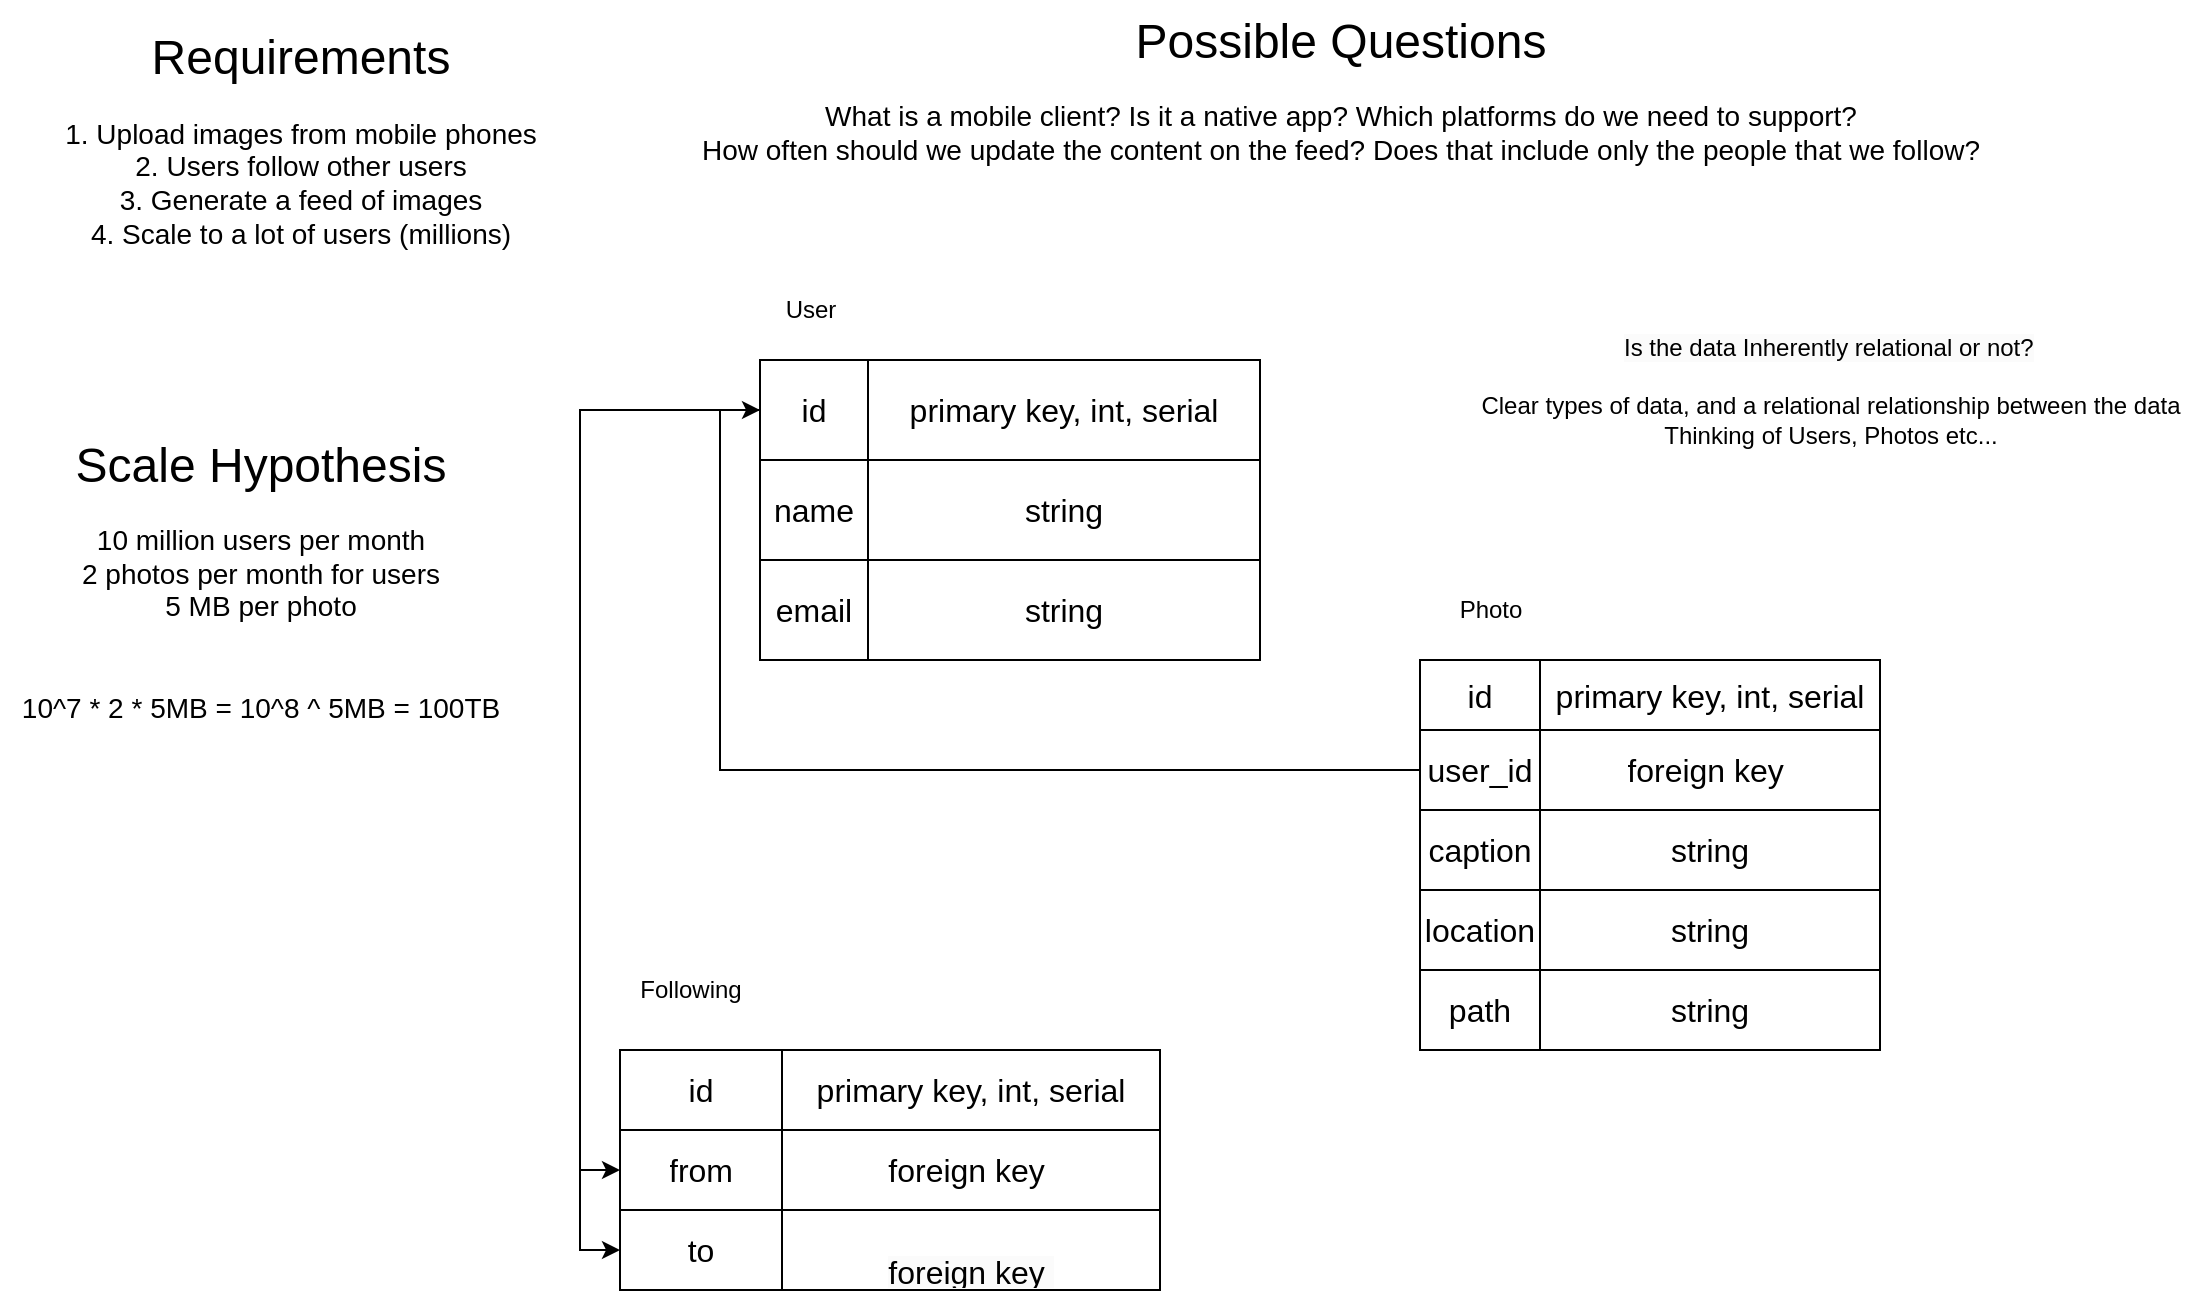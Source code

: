 <mxfile version="23.1.1" type="github">
  <diagram name="Page-1" id="l5aWXxiHPQclQaNGuyG1">
    <mxGraphModel dx="1434" dy="834" grid="1" gridSize="10" guides="1" tooltips="1" connect="1" arrows="1" fold="1" page="1" pageScale="1" pageWidth="827" pageHeight="1169" math="0" shadow="0">
      <root>
        <mxCell id="0" />
        <mxCell id="1" parent="0" />
        <mxCell id="ohArCVaxmE3k0s9rlaqM-1" value="&lt;font style=&quot;font-size: 24px;&quot;&gt;Requirements&lt;br&gt;&lt;/font&gt;&lt;br&gt;&lt;font style=&quot;font-size: 14px;&quot;&gt;1. Upload images from mobile phones&lt;br&gt;2. Users follow other users&lt;br&gt;3. Generate a feed of images&lt;br&gt;4. Scale to a lot of users (millions)&lt;/font&gt;" style="text;html=1;align=center;verticalAlign=middle;resizable=0;points=[];autosize=1;strokeColor=none;fillColor=none;" vertex="1" parent="1">
          <mxGeometry x="40" y="50" width="260" height="120" as="geometry" />
        </mxCell>
        <mxCell id="ohArCVaxmE3k0s9rlaqM-2" value="&lt;font style=&quot;font-size: 24px;&quot;&gt;Possible Questions&lt;br&gt;&lt;/font&gt;&lt;br&gt;&lt;font style=&quot;font-size: 14px;&quot;&gt;What is a mobile client? Is it a native app? Which platforms do we need to support?&lt;br&gt;How often should we update the content on the feed? Does that include only the people that we follow?&lt;/font&gt;" style="text;html=1;align=center;verticalAlign=middle;resizable=0;points=[];autosize=1;strokeColor=none;fillColor=none;" vertex="1" parent="1">
          <mxGeometry x="360" y="40" width="660" height="90" as="geometry" />
        </mxCell>
        <mxCell id="ohArCVaxmE3k0s9rlaqM-3" value="&lt;font style=&quot;font-size: 24px;&quot;&gt;Scale Hypothesis&lt;br&gt;&lt;/font&gt;&lt;br&gt;&lt;font style=&quot;font-size: 14px;&quot;&gt;10 million users per month&lt;br&gt;2 photos per month for users&lt;br&gt;5 MB per photo&lt;br&gt;&lt;br&gt;&lt;br&gt;10^7 * 2 * 5MB = 10^8 ^ 5MB = 100TB&lt;/font&gt;" style="text;html=1;align=center;verticalAlign=middle;resizable=0;points=[];autosize=1;strokeColor=none;fillColor=none;" vertex="1" parent="1">
          <mxGeometry x="20" y="250" width="260" height="160" as="geometry" />
        </mxCell>
        <mxCell id="ohArCVaxmE3k0s9rlaqM-4" value="" style="shape=table;startSize=0;container=1;collapsible=0;childLayout=tableLayout;fontSize=16;" vertex="1" parent="1">
          <mxGeometry x="400" y="220" width="250" height="150" as="geometry" />
        </mxCell>
        <mxCell id="ohArCVaxmE3k0s9rlaqM-5" value="" style="shape=tableRow;horizontal=0;startSize=0;swimlaneHead=0;swimlaneBody=0;strokeColor=inherit;top=0;left=0;bottom=0;right=0;collapsible=0;dropTarget=0;fillColor=none;points=[[0,0.5],[1,0.5]];portConstraint=eastwest;fontSize=16;" vertex="1" parent="ohArCVaxmE3k0s9rlaqM-4">
          <mxGeometry width="250" height="50" as="geometry" />
        </mxCell>
        <mxCell id="ohArCVaxmE3k0s9rlaqM-6" value="id" style="shape=partialRectangle;html=1;whiteSpace=wrap;connectable=0;strokeColor=inherit;overflow=hidden;fillColor=none;top=0;left=0;bottom=0;right=0;pointerEvents=1;fontSize=16;" vertex="1" parent="ohArCVaxmE3k0s9rlaqM-5">
          <mxGeometry width="54" height="50" as="geometry">
            <mxRectangle width="54" height="50" as="alternateBounds" />
          </mxGeometry>
        </mxCell>
        <mxCell id="ohArCVaxmE3k0s9rlaqM-7" value="primary key, int, serial" style="shape=partialRectangle;html=1;whiteSpace=wrap;connectable=0;strokeColor=inherit;overflow=hidden;fillColor=none;top=0;left=0;bottom=0;right=0;pointerEvents=1;fontSize=16;" vertex="1" parent="ohArCVaxmE3k0s9rlaqM-5">
          <mxGeometry x="54" width="196" height="50" as="geometry">
            <mxRectangle width="196" height="50" as="alternateBounds" />
          </mxGeometry>
        </mxCell>
        <mxCell id="ohArCVaxmE3k0s9rlaqM-9" value="" style="shape=tableRow;horizontal=0;startSize=0;swimlaneHead=0;swimlaneBody=0;strokeColor=inherit;top=0;left=0;bottom=0;right=0;collapsible=0;dropTarget=0;fillColor=none;points=[[0,0.5],[1,0.5]];portConstraint=eastwest;fontSize=16;" vertex="1" parent="ohArCVaxmE3k0s9rlaqM-4">
          <mxGeometry y="50" width="250" height="50" as="geometry" />
        </mxCell>
        <mxCell id="ohArCVaxmE3k0s9rlaqM-10" value="name" style="shape=partialRectangle;html=1;whiteSpace=wrap;connectable=0;strokeColor=inherit;overflow=hidden;fillColor=none;top=0;left=0;bottom=0;right=0;pointerEvents=1;fontSize=16;" vertex="1" parent="ohArCVaxmE3k0s9rlaqM-9">
          <mxGeometry width="54" height="50" as="geometry">
            <mxRectangle width="54" height="50" as="alternateBounds" />
          </mxGeometry>
        </mxCell>
        <mxCell id="ohArCVaxmE3k0s9rlaqM-11" value="string" style="shape=partialRectangle;html=1;whiteSpace=wrap;connectable=0;strokeColor=inherit;overflow=hidden;fillColor=none;top=0;left=0;bottom=0;right=0;pointerEvents=1;fontSize=16;" vertex="1" parent="ohArCVaxmE3k0s9rlaqM-9">
          <mxGeometry x="54" width="196" height="50" as="geometry">
            <mxRectangle width="196" height="50" as="alternateBounds" />
          </mxGeometry>
        </mxCell>
        <mxCell id="ohArCVaxmE3k0s9rlaqM-48" style="edgeStyle=orthogonalEdgeStyle;rounded=0;orthogonalLoop=1;jettySize=auto;html=1;exitX=1;exitY=0.5;exitDx=0;exitDy=0;" edge="1" parent="ohArCVaxmE3k0s9rlaqM-4" source="ohArCVaxmE3k0s9rlaqM-5" target="ohArCVaxmE3k0s9rlaqM-5">
          <mxGeometry relative="1" as="geometry" />
        </mxCell>
        <mxCell id="ohArCVaxmE3k0s9rlaqM-13" value="" style="shape=tableRow;horizontal=0;startSize=0;swimlaneHead=0;swimlaneBody=0;strokeColor=inherit;top=0;left=0;bottom=0;right=0;collapsible=0;dropTarget=0;fillColor=none;points=[[0,0.5],[1,0.5]];portConstraint=eastwest;fontSize=16;" vertex="1" parent="ohArCVaxmE3k0s9rlaqM-4">
          <mxGeometry y="100" width="250" height="50" as="geometry" />
        </mxCell>
        <mxCell id="ohArCVaxmE3k0s9rlaqM-14" value="email" style="shape=partialRectangle;html=1;whiteSpace=wrap;connectable=0;strokeColor=inherit;overflow=hidden;fillColor=none;top=0;left=0;bottom=0;right=0;pointerEvents=1;fontSize=16;" vertex="1" parent="ohArCVaxmE3k0s9rlaqM-13">
          <mxGeometry width="54" height="50" as="geometry">
            <mxRectangle width="54" height="50" as="alternateBounds" />
          </mxGeometry>
        </mxCell>
        <mxCell id="ohArCVaxmE3k0s9rlaqM-15" value="string" style="shape=partialRectangle;html=1;whiteSpace=wrap;connectable=0;strokeColor=inherit;overflow=hidden;fillColor=none;top=0;left=0;bottom=0;right=0;pointerEvents=1;fontSize=16;" vertex="1" parent="ohArCVaxmE3k0s9rlaqM-13">
          <mxGeometry x="54" width="196" height="50" as="geometry">
            <mxRectangle width="196" height="50" as="alternateBounds" />
          </mxGeometry>
        </mxCell>
        <mxCell id="ohArCVaxmE3k0s9rlaqM-49" style="edgeStyle=orthogonalEdgeStyle;rounded=0;orthogonalLoop=1;jettySize=auto;html=1;exitX=1;exitY=0.5;exitDx=0;exitDy=0;" edge="1" parent="ohArCVaxmE3k0s9rlaqM-4" source="ohArCVaxmE3k0s9rlaqM-5" target="ohArCVaxmE3k0s9rlaqM-5">
          <mxGeometry relative="1" as="geometry" />
        </mxCell>
        <mxCell id="ohArCVaxmE3k0s9rlaqM-17" value="" style="shape=table;startSize=0;container=1;collapsible=0;childLayout=tableLayout;fontSize=16;" vertex="1" parent="1">
          <mxGeometry x="330" y="565" width="270" height="120" as="geometry" />
        </mxCell>
        <mxCell id="ohArCVaxmE3k0s9rlaqM-18" value="" style="shape=tableRow;horizontal=0;startSize=0;swimlaneHead=0;swimlaneBody=0;strokeColor=inherit;top=0;left=0;bottom=0;right=0;collapsible=0;dropTarget=0;fillColor=none;points=[[0,0.5],[1,0.5]];portConstraint=eastwest;fontSize=16;" vertex="1" parent="ohArCVaxmE3k0s9rlaqM-17">
          <mxGeometry width="270" height="40" as="geometry" />
        </mxCell>
        <mxCell id="ohArCVaxmE3k0s9rlaqM-19" value="id" style="shape=partialRectangle;html=1;whiteSpace=wrap;connectable=0;strokeColor=inherit;overflow=hidden;fillColor=none;top=0;left=0;bottom=0;right=0;pointerEvents=1;fontSize=16;" vertex="1" parent="ohArCVaxmE3k0s9rlaqM-18">
          <mxGeometry width="81" height="40" as="geometry">
            <mxRectangle width="81" height="40" as="alternateBounds" />
          </mxGeometry>
        </mxCell>
        <mxCell id="ohArCVaxmE3k0s9rlaqM-20" value="primary key, int, serial" style="shape=partialRectangle;html=1;whiteSpace=wrap;connectable=0;strokeColor=inherit;overflow=hidden;fillColor=none;top=0;left=0;bottom=0;right=0;pointerEvents=1;fontSize=16;" vertex="1" parent="ohArCVaxmE3k0s9rlaqM-18">
          <mxGeometry x="81" width="189" height="40" as="geometry">
            <mxRectangle width="189" height="40" as="alternateBounds" />
          </mxGeometry>
        </mxCell>
        <mxCell id="ohArCVaxmE3k0s9rlaqM-22" value="" style="shape=tableRow;horizontal=0;startSize=0;swimlaneHead=0;swimlaneBody=0;strokeColor=inherit;top=0;left=0;bottom=0;right=0;collapsible=0;dropTarget=0;fillColor=none;points=[[0,0.5],[1,0.5]];portConstraint=eastwest;fontSize=16;" vertex="1" parent="ohArCVaxmE3k0s9rlaqM-17">
          <mxGeometry y="40" width="270" height="40" as="geometry" />
        </mxCell>
        <mxCell id="ohArCVaxmE3k0s9rlaqM-23" value="from" style="shape=partialRectangle;html=1;whiteSpace=wrap;connectable=0;strokeColor=inherit;overflow=hidden;fillColor=none;top=0;left=0;bottom=0;right=0;pointerEvents=1;fontSize=16;" vertex="1" parent="ohArCVaxmE3k0s9rlaqM-22">
          <mxGeometry width="81" height="40" as="geometry">
            <mxRectangle width="81" height="40" as="alternateBounds" />
          </mxGeometry>
        </mxCell>
        <mxCell id="ohArCVaxmE3k0s9rlaqM-24" value="foreign key&amp;nbsp;" style="shape=partialRectangle;html=1;whiteSpace=wrap;connectable=0;strokeColor=inherit;overflow=hidden;fillColor=none;top=0;left=0;bottom=0;right=0;pointerEvents=1;fontSize=16;" vertex="1" parent="ohArCVaxmE3k0s9rlaqM-22">
          <mxGeometry x="81" width="189" height="40" as="geometry">
            <mxRectangle width="189" height="40" as="alternateBounds" />
          </mxGeometry>
        </mxCell>
        <mxCell id="ohArCVaxmE3k0s9rlaqM-26" value="" style="shape=tableRow;horizontal=0;startSize=0;swimlaneHead=0;swimlaneBody=0;strokeColor=inherit;top=0;left=0;bottom=0;right=0;collapsible=0;dropTarget=0;fillColor=none;points=[[0,0.5],[1,0.5]];portConstraint=eastwest;fontSize=16;" vertex="1" parent="ohArCVaxmE3k0s9rlaqM-17">
          <mxGeometry y="80" width="270" height="40" as="geometry" />
        </mxCell>
        <mxCell id="ohArCVaxmE3k0s9rlaqM-27" value="to" style="shape=partialRectangle;html=1;whiteSpace=wrap;connectable=0;strokeColor=inherit;overflow=hidden;fillColor=none;top=0;left=0;bottom=0;right=0;pointerEvents=1;fontSize=16;" vertex="1" parent="ohArCVaxmE3k0s9rlaqM-26">
          <mxGeometry width="81" height="40" as="geometry">
            <mxRectangle width="81" height="40" as="alternateBounds" />
          </mxGeometry>
        </mxCell>
        <mxCell id="ohArCVaxmE3k0s9rlaqM-28" value="&#xa;&lt;span style=&quot;color: rgb(0, 0, 0); font-family: Helvetica; font-size: 16px; font-style: normal; font-variant-ligatures: normal; font-variant-caps: normal; font-weight: 400; letter-spacing: normal; orphans: 2; text-align: center; text-indent: 0px; text-transform: none; widows: 2; word-spacing: 0px; -webkit-text-stroke-width: 0px; background-color: rgb(251, 251, 251); text-decoration-thickness: initial; text-decoration-style: initial; text-decoration-color: initial; float: none; display: inline !important;&quot;&gt;foreign key&amp;nbsp;&lt;/span&gt;&#xa;&#xa;" style="shape=partialRectangle;html=1;whiteSpace=wrap;connectable=0;strokeColor=inherit;overflow=hidden;fillColor=none;top=0;left=0;bottom=0;right=0;pointerEvents=1;fontSize=16;" vertex="1" parent="ohArCVaxmE3k0s9rlaqM-26">
          <mxGeometry x="81" width="189" height="40" as="geometry">
            <mxRectangle width="189" height="40" as="alternateBounds" />
          </mxGeometry>
        </mxCell>
        <mxCell id="ohArCVaxmE3k0s9rlaqM-30" value="" style="shape=table;startSize=0;container=1;collapsible=0;childLayout=tableLayout;fontSize=16;" vertex="1" parent="1">
          <mxGeometry x="730" y="370" width="230" height="195" as="geometry" />
        </mxCell>
        <mxCell id="ohArCVaxmE3k0s9rlaqM-31" value="" style="shape=tableRow;horizontal=0;startSize=0;swimlaneHead=0;swimlaneBody=0;strokeColor=inherit;top=0;left=0;bottom=0;right=0;collapsible=0;dropTarget=0;fillColor=none;points=[[0,0.5],[1,0.5]];portConstraint=eastwest;fontSize=16;" vertex="1" parent="ohArCVaxmE3k0s9rlaqM-30">
          <mxGeometry width="230" height="35" as="geometry" />
        </mxCell>
        <mxCell id="ohArCVaxmE3k0s9rlaqM-32" value="id" style="shape=partialRectangle;html=1;whiteSpace=wrap;connectable=0;strokeColor=inherit;overflow=hidden;fillColor=none;top=0;left=0;bottom=0;right=0;pointerEvents=1;fontSize=16;" vertex="1" parent="ohArCVaxmE3k0s9rlaqM-31">
          <mxGeometry width="60" height="35" as="geometry">
            <mxRectangle width="60" height="35" as="alternateBounds" />
          </mxGeometry>
        </mxCell>
        <mxCell id="ohArCVaxmE3k0s9rlaqM-33" value="primary key, int, serial" style="shape=partialRectangle;html=1;whiteSpace=wrap;connectable=0;strokeColor=inherit;overflow=hidden;fillColor=none;top=0;left=0;bottom=0;right=0;pointerEvents=1;fontSize=16;" vertex="1" parent="ohArCVaxmE3k0s9rlaqM-31">
          <mxGeometry x="60" width="170" height="35" as="geometry">
            <mxRectangle width="170" height="35" as="alternateBounds" />
          </mxGeometry>
        </mxCell>
        <mxCell id="ohArCVaxmE3k0s9rlaqM-35" value="" style="shape=tableRow;horizontal=0;startSize=0;swimlaneHead=0;swimlaneBody=0;strokeColor=inherit;top=0;left=0;bottom=0;right=0;collapsible=0;dropTarget=0;fillColor=none;points=[[0,0.5],[1,0.5]];portConstraint=eastwest;fontSize=16;" vertex="1" parent="ohArCVaxmE3k0s9rlaqM-30">
          <mxGeometry y="35" width="230" height="40" as="geometry" />
        </mxCell>
        <mxCell id="ohArCVaxmE3k0s9rlaqM-36" value="user_id" style="shape=partialRectangle;html=1;whiteSpace=wrap;connectable=0;strokeColor=inherit;overflow=hidden;fillColor=none;top=0;left=0;bottom=0;right=0;pointerEvents=1;fontSize=16;" vertex="1" parent="ohArCVaxmE3k0s9rlaqM-35">
          <mxGeometry width="60" height="40" as="geometry">
            <mxRectangle width="60" height="40" as="alternateBounds" />
          </mxGeometry>
        </mxCell>
        <mxCell id="ohArCVaxmE3k0s9rlaqM-37" value="foreign key&amp;nbsp;" style="shape=partialRectangle;html=1;whiteSpace=wrap;connectable=0;strokeColor=inherit;overflow=hidden;fillColor=none;top=0;left=0;bottom=0;right=0;pointerEvents=1;fontSize=16;" vertex="1" parent="ohArCVaxmE3k0s9rlaqM-35">
          <mxGeometry x="60" width="170" height="40" as="geometry">
            <mxRectangle width="170" height="40" as="alternateBounds" />
          </mxGeometry>
        </mxCell>
        <mxCell id="ohArCVaxmE3k0s9rlaqM-57" style="shape=tableRow;horizontal=0;startSize=0;swimlaneHead=0;swimlaneBody=0;strokeColor=inherit;top=0;left=0;bottom=0;right=0;collapsible=0;dropTarget=0;fillColor=none;points=[[0,0.5],[1,0.5]];portConstraint=eastwest;fontSize=16;" vertex="1" parent="ohArCVaxmE3k0s9rlaqM-30">
          <mxGeometry y="75" width="230" height="40" as="geometry" />
        </mxCell>
        <mxCell id="ohArCVaxmE3k0s9rlaqM-58" value="caption" style="shape=partialRectangle;html=1;whiteSpace=wrap;connectable=0;strokeColor=inherit;overflow=hidden;fillColor=none;top=0;left=0;bottom=0;right=0;pointerEvents=1;fontSize=16;" vertex="1" parent="ohArCVaxmE3k0s9rlaqM-57">
          <mxGeometry width="60" height="40" as="geometry">
            <mxRectangle width="60" height="40" as="alternateBounds" />
          </mxGeometry>
        </mxCell>
        <mxCell id="ohArCVaxmE3k0s9rlaqM-59" value="string" style="shape=partialRectangle;html=1;whiteSpace=wrap;connectable=0;strokeColor=inherit;overflow=hidden;fillColor=none;top=0;left=0;bottom=0;right=0;pointerEvents=1;fontSize=16;" vertex="1" parent="ohArCVaxmE3k0s9rlaqM-57">
          <mxGeometry x="60" width="170" height="40" as="geometry">
            <mxRectangle width="170" height="40" as="alternateBounds" />
          </mxGeometry>
        </mxCell>
        <mxCell id="ohArCVaxmE3k0s9rlaqM-60" style="shape=tableRow;horizontal=0;startSize=0;swimlaneHead=0;swimlaneBody=0;strokeColor=inherit;top=0;left=0;bottom=0;right=0;collapsible=0;dropTarget=0;fillColor=none;points=[[0,0.5],[1,0.5]];portConstraint=eastwest;fontSize=16;" vertex="1" parent="ohArCVaxmE3k0s9rlaqM-30">
          <mxGeometry y="115" width="230" height="40" as="geometry" />
        </mxCell>
        <mxCell id="ohArCVaxmE3k0s9rlaqM-61" value="location" style="shape=partialRectangle;html=1;whiteSpace=wrap;connectable=0;strokeColor=inherit;overflow=hidden;fillColor=none;top=0;left=0;bottom=0;right=0;pointerEvents=1;fontSize=16;" vertex="1" parent="ohArCVaxmE3k0s9rlaqM-60">
          <mxGeometry width="60" height="40" as="geometry">
            <mxRectangle width="60" height="40" as="alternateBounds" />
          </mxGeometry>
        </mxCell>
        <mxCell id="ohArCVaxmE3k0s9rlaqM-62" value="string" style="shape=partialRectangle;html=1;whiteSpace=wrap;connectable=0;strokeColor=inherit;overflow=hidden;fillColor=none;top=0;left=0;bottom=0;right=0;pointerEvents=1;fontSize=16;" vertex="1" parent="ohArCVaxmE3k0s9rlaqM-60">
          <mxGeometry x="60" width="170" height="40" as="geometry">
            <mxRectangle width="170" height="40" as="alternateBounds" />
          </mxGeometry>
        </mxCell>
        <mxCell id="ohArCVaxmE3k0s9rlaqM-39" value="" style="shape=tableRow;horizontal=0;startSize=0;swimlaneHead=0;swimlaneBody=0;strokeColor=inherit;top=0;left=0;bottom=0;right=0;collapsible=0;dropTarget=0;fillColor=none;points=[[0,0.5],[1,0.5]];portConstraint=eastwest;fontSize=16;" vertex="1" parent="ohArCVaxmE3k0s9rlaqM-30">
          <mxGeometry y="155" width="230" height="40" as="geometry" />
        </mxCell>
        <mxCell id="ohArCVaxmE3k0s9rlaqM-40" value="path" style="shape=partialRectangle;html=1;whiteSpace=wrap;connectable=0;strokeColor=inherit;overflow=hidden;fillColor=none;top=0;left=0;bottom=0;right=0;pointerEvents=1;fontSize=16;" vertex="1" parent="ohArCVaxmE3k0s9rlaqM-39">
          <mxGeometry width="60" height="40" as="geometry">
            <mxRectangle width="60" height="40" as="alternateBounds" />
          </mxGeometry>
        </mxCell>
        <mxCell id="ohArCVaxmE3k0s9rlaqM-41" value="string" style="shape=partialRectangle;html=1;whiteSpace=wrap;connectable=0;strokeColor=inherit;overflow=hidden;fillColor=none;top=0;left=0;bottom=0;right=0;pointerEvents=1;fontSize=16;" vertex="1" parent="ohArCVaxmE3k0s9rlaqM-39">
          <mxGeometry x="60" width="170" height="40" as="geometry">
            <mxRectangle width="170" height="40" as="alternateBounds" />
          </mxGeometry>
        </mxCell>
        <mxCell id="ohArCVaxmE3k0s9rlaqM-43" value="Clear types of data, and a relational relationship between the data&lt;br&gt;Thinking of Users, Photos etc..." style="text;html=1;align=center;verticalAlign=middle;resizable=0;points=[];autosize=1;strokeColor=none;fillColor=none;" vertex="1" parent="1">
          <mxGeometry x="750" y="230" width="370" height="40" as="geometry" />
        </mxCell>
        <mxCell id="ohArCVaxmE3k0s9rlaqM-45" value="&lt;span style=&quot;color: rgb(0, 0, 0); font-family: Helvetica; font-style: normal; font-variant-ligatures: normal; font-variant-caps: normal; font-weight: 400; letter-spacing: normal; orphans: 2; text-align: center; text-indent: 0px; text-transform: none; widows: 2; word-spacing: 0px; -webkit-text-stroke-width: 0px; background-color: rgb(251, 251, 251); text-decoration-thickness: initial; text-decoration-style: initial; text-decoration-color: initial; float: none; display: inline !important;&quot;&gt;&lt;font style=&quot;font-size: 12px;&quot;&gt;Is the data Inherently relational or not?&lt;/font&gt;&lt;/span&gt;" style="text;whiteSpace=wrap;html=1;" vertex="1" parent="1">
          <mxGeometry x="830" y="200" width="230" height="40" as="geometry" />
        </mxCell>
        <mxCell id="ohArCVaxmE3k0s9rlaqM-63" style="edgeStyle=orthogonalEdgeStyle;rounded=0;orthogonalLoop=1;jettySize=auto;html=1;entryX=0;entryY=0.5;entryDx=0;entryDy=0;" edge="1" parent="1" source="ohArCVaxmE3k0s9rlaqM-35" target="ohArCVaxmE3k0s9rlaqM-5">
          <mxGeometry relative="1" as="geometry" />
        </mxCell>
        <mxCell id="ohArCVaxmE3k0s9rlaqM-64" value="User" style="text;html=1;align=center;verticalAlign=middle;resizable=0;points=[];autosize=1;strokeColor=none;fillColor=none;" vertex="1" parent="1">
          <mxGeometry x="400" y="180" width="50" height="30" as="geometry" />
        </mxCell>
        <mxCell id="ohArCVaxmE3k0s9rlaqM-65" value="Photo" style="text;html=1;align=center;verticalAlign=middle;resizable=0;points=[];autosize=1;strokeColor=none;fillColor=none;" vertex="1" parent="1">
          <mxGeometry x="740" y="330" width="50" height="30" as="geometry" />
        </mxCell>
        <mxCell id="ohArCVaxmE3k0s9rlaqM-66" style="edgeStyle=orthogonalEdgeStyle;rounded=0;orthogonalLoop=1;jettySize=auto;html=1;exitX=0;exitY=0.5;exitDx=0;exitDy=0;entryX=0;entryY=0.5;entryDx=0;entryDy=0;" edge="1" parent="1" source="ohArCVaxmE3k0s9rlaqM-5" target="ohArCVaxmE3k0s9rlaqM-22">
          <mxGeometry relative="1" as="geometry" />
        </mxCell>
        <mxCell id="ohArCVaxmE3k0s9rlaqM-67" style="edgeStyle=orthogonalEdgeStyle;rounded=0;orthogonalLoop=1;jettySize=auto;html=1;exitX=0;exitY=0.5;exitDx=0;exitDy=0;entryX=0;entryY=0.5;entryDx=0;entryDy=0;" edge="1" parent="1" source="ohArCVaxmE3k0s9rlaqM-5" target="ohArCVaxmE3k0s9rlaqM-26">
          <mxGeometry relative="1" as="geometry" />
        </mxCell>
        <mxCell id="ohArCVaxmE3k0s9rlaqM-68" value="Following&lt;br&gt;" style="text;html=1;align=center;verticalAlign=middle;resizable=0;points=[];autosize=1;strokeColor=none;fillColor=none;" vertex="1" parent="1">
          <mxGeometry x="330" y="520" width="70" height="30" as="geometry" />
        </mxCell>
      </root>
    </mxGraphModel>
  </diagram>
</mxfile>
